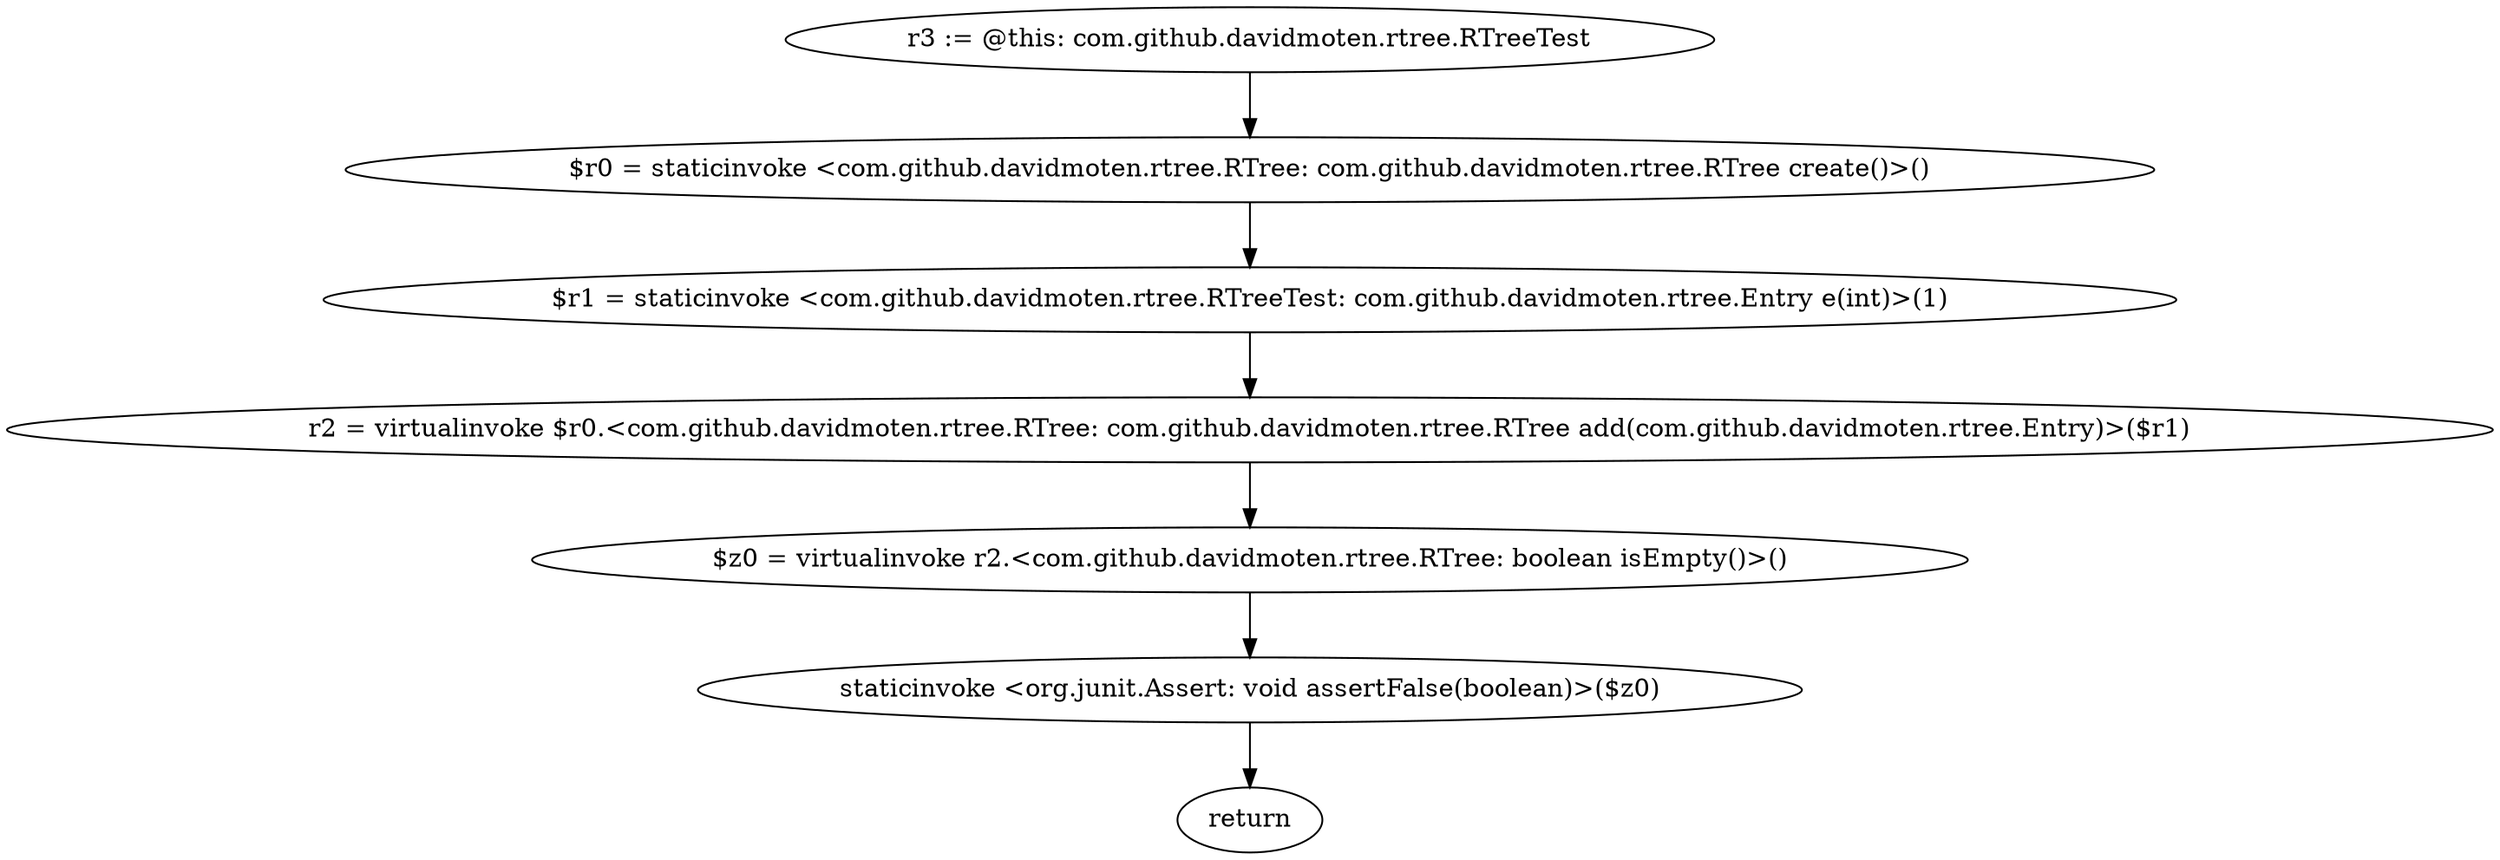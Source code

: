 digraph "unitGraph" {
    "r3 := @this: com.github.davidmoten.rtree.RTreeTest"
    "$r0 = staticinvoke <com.github.davidmoten.rtree.RTree: com.github.davidmoten.rtree.RTree create()>()"
    "$r1 = staticinvoke <com.github.davidmoten.rtree.RTreeTest: com.github.davidmoten.rtree.Entry e(int)>(1)"
    "r2 = virtualinvoke $r0.<com.github.davidmoten.rtree.RTree: com.github.davidmoten.rtree.RTree add(com.github.davidmoten.rtree.Entry)>($r1)"
    "$z0 = virtualinvoke r2.<com.github.davidmoten.rtree.RTree: boolean isEmpty()>()"
    "staticinvoke <org.junit.Assert: void assertFalse(boolean)>($z0)"
    "return"
    "r3 := @this: com.github.davidmoten.rtree.RTreeTest"->"$r0 = staticinvoke <com.github.davidmoten.rtree.RTree: com.github.davidmoten.rtree.RTree create()>()";
    "$r0 = staticinvoke <com.github.davidmoten.rtree.RTree: com.github.davidmoten.rtree.RTree create()>()"->"$r1 = staticinvoke <com.github.davidmoten.rtree.RTreeTest: com.github.davidmoten.rtree.Entry e(int)>(1)";
    "$r1 = staticinvoke <com.github.davidmoten.rtree.RTreeTest: com.github.davidmoten.rtree.Entry e(int)>(1)"->"r2 = virtualinvoke $r0.<com.github.davidmoten.rtree.RTree: com.github.davidmoten.rtree.RTree add(com.github.davidmoten.rtree.Entry)>($r1)";
    "r2 = virtualinvoke $r0.<com.github.davidmoten.rtree.RTree: com.github.davidmoten.rtree.RTree add(com.github.davidmoten.rtree.Entry)>($r1)"->"$z0 = virtualinvoke r2.<com.github.davidmoten.rtree.RTree: boolean isEmpty()>()";
    "$z0 = virtualinvoke r2.<com.github.davidmoten.rtree.RTree: boolean isEmpty()>()"->"staticinvoke <org.junit.Assert: void assertFalse(boolean)>($z0)";
    "staticinvoke <org.junit.Assert: void assertFalse(boolean)>($z0)"->"return";
}
